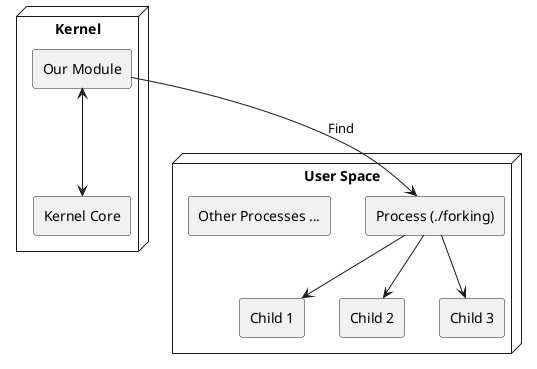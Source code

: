 @startuml
skinparam componentStyle rectangle

node "User Space" {
[Process (./forking)] as Process
Process --> [Child 1]
Process --> [Child 2]
Process --> [Child 3]
[Other Processes ...]
}

node "Kernel" {
    [Kernel Core]
    [Our Module] --> Process : Find
    [Our Module] <--> [Kernel Core]

}

@enduml
